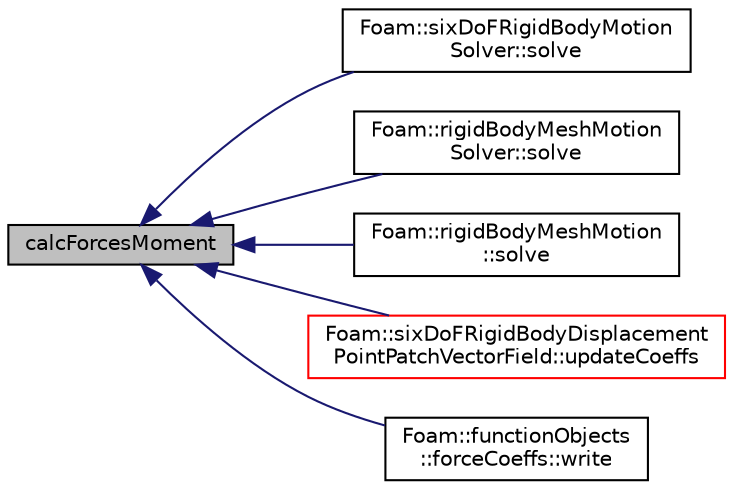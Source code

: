 digraph "calcForcesMoment"
{
  bgcolor="transparent";
  edge [fontname="Helvetica",fontsize="10",labelfontname="Helvetica",labelfontsize="10"];
  node [fontname="Helvetica",fontsize="10",shape=record];
  rankdir="LR";
  Node1756 [label="calcForcesMoment",height=0.2,width=0.4,color="black", fillcolor="grey75", style="filled", fontcolor="black"];
  Node1756 -> Node1757 [dir="back",color="midnightblue",fontsize="10",style="solid",fontname="Helvetica"];
  Node1757 [label="Foam::sixDoFRigidBodyMotion\lSolver::solve",height=0.2,width=0.4,color="black",URL="$a30813.html#af7d39f0eac0af0ed5785935ac72a1e7d",tooltip="Solve for motion. "];
  Node1756 -> Node1758 [dir="back",color="midnightblue",fontsize="10",style="solid",fontname="Helvetica"];
  Node1758 [label="Foam::rigidBodyMeshMotion\lSolver::solve",height=0.2,width=0.4,color="black",URL="$a30489.html#af7d39f0eac0af0ed5785935ac72a1e7d",tooltip="Solve for motion. "];
  Node1756 -> Node1759 [dir="back",color="midnightblue",fontsize="10",style="solid",fontname="Helvetica"];
  Node1759 [label="Foam::rigidBodyMeshMotion\l::solve",height=0.2,width=0.4,color="black",URL="$a30481.html#af7d39f0eac0af0ed5785935ac72a1e7d",tooltip="Solve for motion. "];
  Node1756 -> Node1760 [dir="back",color="midnightblue",fontsize="10",style="solid",fontname="Helvetica"];
  Node1760 [label="Foam::sixDoFRigidBodyDisplacement\lPointPatchVectorField::updateCoeffs",height=0.2,width=0.4,color="red",URL="$a30745.html#a7e24eafac629d3733181cd942d4c902f",tooltip="Update the coefficients associated with the patch field. "];
  Node1756 -> Node1762 [dir="back",color="midnightblue",fontsize="10",style="solid",fontname="Helvetica"];
  Node1762 [label="Foam::functionObjects\l::forceCoeffs::write",height=0.2,width=0.4,color="black",URL="$a24361.html#ae8f6374e29a250261b3979bbd6e5cb40",tooltip="Write the forces. "];
}
